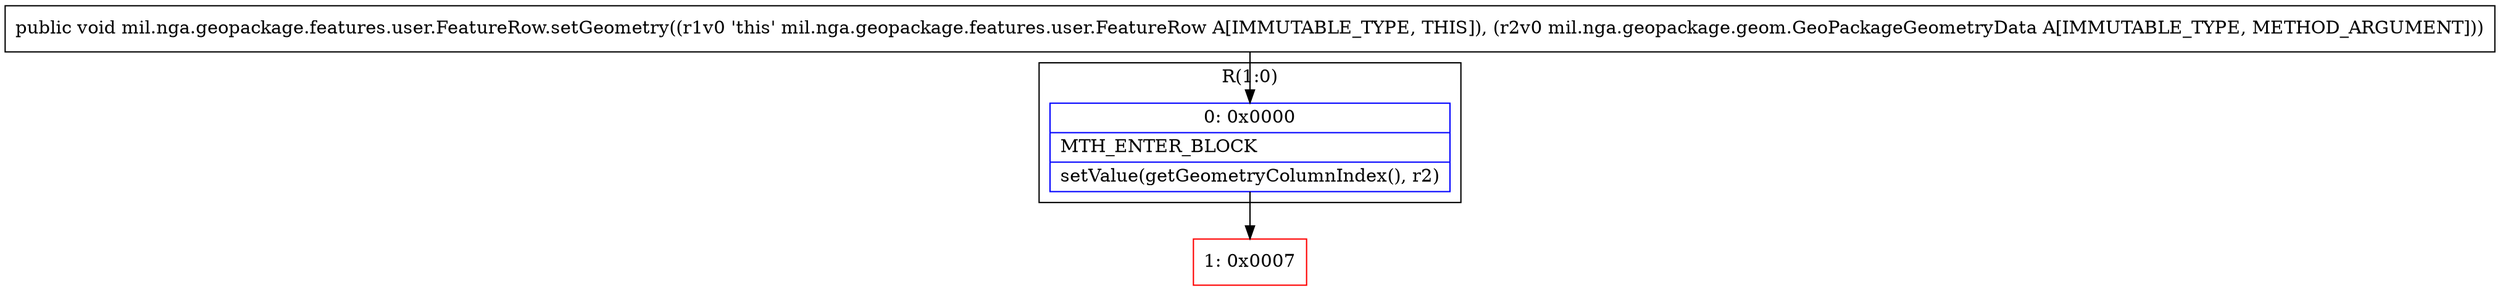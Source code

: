 digraph "CFG formil.nga.geopackage.features.user.FeatureRow.setGeometry(Lmil\/nga\/geopackage\/geom\/GeoPackageGeometryData;)V" {
subgraph cluster_Region_1447353184 {
label = "R(1:0)";
node [shape=record,color=blue];
Node_0 [shape=record,label="{0\:\ 0x0000|MTH_ENTER_BLOCK\l|setValue(getGeometryColumnIndex(), r2)\l}"];
}
Node_1 [shape=record,color=red,label="{1\:\ 0x0007}"];
MethodNode[shape=record,label="{public void mil.nga.geopackage.features.user.FeatureRow.setGeometry((r1v0 'this' mil.nga.geopackage.features.user.FeatureRow A[IMMUTABLE_TYPE, THIS]), (r2v0 mil.nga.geopackage.geom.GeoPackageGeometryData A[IMMUTABLE_TYPE, METHOD_ARGUMENT])) }"];
MethodNode -> Node_0;
Node_0 -> Node_1;
}


